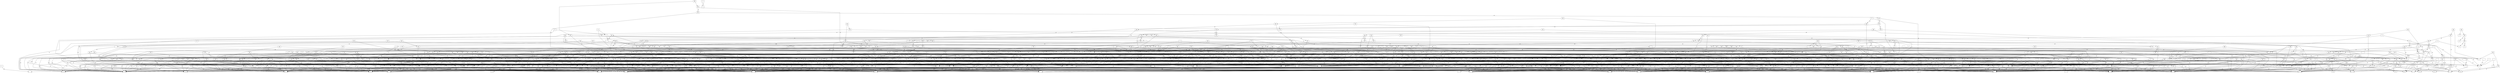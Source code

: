 digraph Pairs {
  rankdir=TB;
  node [shape=box];
  graph [splines=polyline, nodesep=0.5,  ranksep=0.75, plines=true, overlap=false];
  "" -> "" [label="x7"];
  "" -> "s" [label="x7"];
  "" -> "%" [label="x45"];
  "" -> "$" [label="x45"];
  "$" -> "e" [label="x192"];
  "$" -> " " [label="x192"];
  "%" -> "t" [label="x106"];
  "%" -> "h" [label="x106"];
  "" -> "" [label="x2"];
  "" -> "t" [label="x2"];
  "" -> "c" [label="x8"];
  "" -> "@" [label="x8"];
  "@" -> "o" [label="x74"];
  "@" -> "n" [label="x74"];
  "" -> "=";
  "" -> "u";
  "=" -> "i" [label="x92"];
  "=" -> "n" [label="x92"];
  "" -> "F";
  "" -> "";
  "" -> "l" [label="x2"];
  "" -> "" [label="x2"];
  "" -> "" [label="x3"];
  "" -> "Q" [label="x3"];
  "" -> "" [label="x4"];
  "" -> "" [label="x4"];
  "" -> "" [label="x5"];
  "" -> "$" [label="x5"];
  "" -> "~" [label="x19"];
  "" -> "c" [label="x19"];
  "~" -> "e" [label="x89"];
  "~" -> "n" [label="x89"];
  "" -> "o" [label="x45"];
  "" -> "r" [label="x45"];
  "" -> "";
  "" -> "c";
  "" -> "u" [label="x2"];
  "" -> "=" [label="x2"];
  "" -> "t" [label="x2"];
  "" -> "" [label="x2"];
  "" -> "i" [label="x9"];
  "" -> "m" [label="x9"];
  "" -> "e" [label="x4"];
  "" -> "^" [label="x4"];
  "^" -> "," [label="x47"];
  "^" -> " " [label="x47"];
  "" -> "o";
  "" -> "";
  "" -> "c" [label="x4"];
  "" -> "";
  "" -> "";
  "" -> "i" [label="x35"];
  "" -> "@" [label="x35"];
  "" -> "a" [label="x13"];
  "" -> "s" [label="x13"];
  "" -> "m" [label="x5"];
  "" -> "o" [label="x5"];
  "" -> "s" [label="x34"];
  "" -> "t" [label="x34"];
  "" -> "";
  "" -> "’";
  "" -> "y" [label="x9"];
  "" -> "|" [label="x9"];
  "|" -> "o" [label="x84"];
  "|" -> "u" [label="x84"];
  "" -> "l" [label="x3"];
  "" -> "" [label="x3"];
  "" -> "l" [label="x20"];
  "" -> " " [label="x20"];
  "" -> "e" [label="x39"];
  "" -> "+" [label="x39"];
  "+" -> "d" [label="x103"];
  "+" -> " " [label="x103"];
  "" -> "o" [label="x37"];
  "" -> "" [label="x37"];
  "" -> "f" [label="x45"];
  "" -> " " [label="x45"];
  "" -> "";
  "" -> "";
  "" -> "" [label="x2"];
  "" -> "" [label="x2"];
  "" -> "i" [label="x18"];
  "" -> "c" [label="x18"];
  "" -> "" [label="x3"];
  "" -> "" [label="x3"];
  "" -> "" [label="x4"];
  "" -> "" [label="x4"];
  "" -> "y" [label="x8"];
  "" -> "s" [label="x8"];
  "" -> "p" [label="x7"];
  "" -> "h" [label="x7"];
  "" -> "n" [label="x6"];
  "" -> "" [label="x6"];
  "" -> "o" [label="x40"];
  "" -> " " [label="x40"];
  "" -> "" [label="x2"];
  "" -> "" [label="x2"];
  "" -> "b" [label="x4"];
  "" -> "" [label="x4"];
  "" -> "u" [label="x7"];
  "" -> "6" [label="x7"];
  "6" -> "t" [label="x113"];
  "6" -> " " [label="x113"];
  "" -> "" [label="x3"];
  "" -> "^" [label="x3"];
  "" -> "e" [label="x17"];
  "" -> "d" [label="x17"];
  "" -> "";
  "" -> "";
  "" -> "" [label="x2"];
  "" -> "" [label="x2"];
  "" -> "" [label="x3"];
  "" -> "" [label="x3"];
  "" -> "" [label="x4"];
  "" -> "" [label="x4"];
  "" -> "h" [label="x17"];
  "" -> "<" [label="x17"];
  "<" -> "e" [label="x137"];
  "<" -> "r" [label="x137"];
  "" -> "@" [label="x5"];
  "" -> "" [label="x4"];
  "" -> "" [label="x4"];
  "" -> "m" [label="x5"];
  "" -> "" [label="x5"];
  "" -> "" [label="x6"];
  "" -> "$" [label="x6"];
  "" -> "a" [label="x16"];
  "" -> "d" [label="x16"];
  "" -> "" [label="x11"];
  "" -> "" [label="x11"];
  "" -> "~" [label="x25"];
  "" -> " " [label="x25"];
  "" -> "b" [label="x16"];
  "" -> "e" [label="x16"];
  "" -> "" [label="x3"];
  "" -> "" [label="x3"];
  "" -> "" [label="x4"];
  "" -> "" [label="x4"];
  "" -> "" [label="x9"];
  "" -> "" [label="x9"];
  "" -> "v" [label="x14"];
  "" -> "$" [label="x14"];
  "" -> "h" [label="x44"];
  "" -> "a" [label="x44"];
  "" -> "w" [label="x6"];
  "" -> "" [label="x6"];
  "" -> "|" [label="x10"];
  "" -> "" [label="x10"];
  "" -> "l" [label="x14"];
  "" -> "+" [label="x14"];
  "" -> "" [label="x5"];
  "" -> "" [label="x5"];
  "" -> "" [label="x6"];
  "" -> "" [label="x6"];
  "" -> "s" [label="x8"];
  "" -> "" [label="x8"];
  "" -> "" [label="x13"];
  "" -> " " [label="x13"];
  "" -> "p" [label="x8"];
  "" -> "" [label="x8"];
  "" -> "" [label="x11"];
  "" -> "s" [label="x11"];
  "" -> "r" [label="x41"];
  "" -> "e" [label="x41"];
  "" -> "" [label="x7"];
  "" -> " " [label="x7"];
  "" -> "a" [label="x35"];
  "" -> "l" [label="x35"];
  "" -> "" [label="x2"];
  "" -> "" [label="x2"];
  "" -> "" [label="x3"];
  "" -> "y" [label="x3"];
  "" -> "c" [label="x8"];
  "" -> "r" [label="x8"];
  "" -> "U" [label="x4"];
  "" -> "n" [label="x4"];
  "" -> "";
  "" -> "";
  "" -> "t" [label="x2"];
  "" -> "" [label="x2"];
  "" -> "a" [label="x33"];
  "" -> "t" [label="x33"];
  "" -> "" [label="x2"];
  "" -> "S" [label="x2"];
  "" -> "" [label="x3"];
  "" -> "" [label="x3"];
  "" -> "i" [label="x39"];
  "" -> "t" [label="x39"];
  "" -> "f" [label="x2"];
  "" -> "=" [label="x2"];
  "" -> "";
  "" -> "h";
  "" -> "i" [label="x12"];
  "" -> "s" [label="x12"];
  "" -> "" [label="x3"];
  "" -> ">" [label="x3"];
  ">" -> "s" [label="x87"];
  ">" -> " " [label="x87"];
  "" -> "h" [label="x18"];
  "" -> "i" [label="x18"];
  "" -> "l" [label="x18"];
  "" -> "i" [label="x18"];
  "" -> "f" [label="x2"];
  "" -> "e" [label="x2"];
  "" -> "";
  "" -> "“";
  "" -> "." [label="x47"];
  "" -> " " [label="x47"];
  "" -> "I" [label="x9"];
  "" -> " " [label="x9"];
  "" -> "a" [label="x9"];
  "" -> "m" [label="x9"];
  "" -> "o" [label="x11"];
  "" -> "l" [label="x11"];
  "" -> "u";
  "" -> "m";
  "" -> "c" [label="x3"];
  "" -> "" [label="x3"];
  "" -> "o" [label="x18"];
  "" -> "m" [label="x18"];
  "" -> "A";
  "" -> " ";
  "" -> "";
  "" -> ">";
  "" -> "";
  "" -> "";
  "" -> "a" [label="x2"];
  "" -> "" [label="x2"];
  "" -> "" [label="x3"];
  "" -> "$" [label="x3"];
  "" -> "u" [label="x21"];
  "" -> "s" [label="x21"];
  "" -> "b" [label="x2"];
  "" -> "" [label="x2"];
  "" -> "e" [label="x23"];
  "" -> "c" [label="x23"];
  "" -> "";
  "" -> "o" [label="x3"];
  "" -> "f" [label="x3"];
  "" -> "G";
  "" -> "";
  "" -> "" [label="x2"];
  "" -> "" [label="x2"];
  "" -> "" [label="x3"];
  "" -> "" [label="x3"];
  "" -> "" [label="x4"];
  "" -> "N" [label="x4"];
  "" -> "" [label="x5"];
  "" -> "" [label="x5"];
  "" -> "Y" [label="x6"];
  "" -> "^" [label="x6"];
  "" -> "" [label="x6"];
  "" -> "" [label="x6"];
  "" -> "I" [label="x8"];
  "" -> "T" [label="x8"];
  "" -> " " [label="x7"];
  "" -> "C" [label="x7"];
  "" -> "D" [label="x4"];
  "" -> "" [label="x4"];
  "" -> "E" [label="x9"];
  "" -> "N" [label="x9"];
  "" -> "A" [label="x9"];
  "" -> "R" [label="x9"];
  "" -> "";
  "" -> ".";
  "" -> "" [label="x3"];
  "" -> "Y" [label="x3"];
  "" -> "";
  "" -> "N";
  "" -> "R";
  "" -> "I";
  "" -> "G";
  "" -> "";
  "" -> "H" [label="x2"];
  "" -> "T" [label="x2"];
  "" -> "t" [label="x7"];
  "" -> "" [label="x7"];
  "" -> "";
  "" -> "$";
  "" -> "i" [label="x2"];
  "" -> "f" [label="x2"];
  "" -> "";
  "" -> "";
  "" -> ">" [label="x2"];
  "" -> "" [label="x2"];
  "" -> "" [label="x9"];
  "" -> "+" [label="x9"];
  "" -> "@";
  "" -> "$";
  "" -> "w" [label="x8"];
  "" -> "a" [label="x8"];
  "" -> "y" [label="x4"];
  "" -> "^" [label="x4"];
  "" -> "P" [label="x5"];
  "" -> "" [label="x5"];
  "" -> "";
  "" -> "N";
  "" -> "" [label="x7"];
  "" -> "O" [label="x7"];
  "" -> "T" [label="x12"];
  "" -> " " [label="x12"];
  "" -> "";
  "" -> "";
  "" -> "" [label="x2"];
  "" -> "d" [label="x2"];
  "" -> "a" [label="x40"];
  "" -> "r" [label="x40"];
  "" -> "";
  "" -> "";
  "" -> "c" [label="x3"];
  "" -> "e" [label="x3"];
  "" -> "i" [label="x3"];
  "" -> "v" [label="x3"];
  "" -> "";
  "" -> "";
  "" -> "" [label="x3"];
  "" -> "" [label="x3"];
  "" -> "" [label="x5"];
  "" -> "$" [label="x5"];
  "" -> "a" [label="x11"];
  "" -> "g" [label="x11"];
  "" -> "_" [label="x4"];
  "" -> "P" [label="x4"];
  "" -> "" [label="x2"];
  "" -> " " [label="x2"];
  "" -> " " [label="x30"];
  "" -> "e" [label="x36"];
  "" -> "l" [label="x36"];
  "" -> "a" [label="x29"];
  "" -> ">" [label="x29"];
  "" -> "a" [label="x25"];
  "" -> " " [label="x25"];
  "" -> "";
  "" -> "6";
  "" -> "";
  "" -> "";
  "" -> "r" [label="x4"];
  "" -> " " [label="x4"];
  "" -> "";
  "" -> "i";
  "" -> "$" [label="x16"];
  "" -> "" [label="x16"];
  "" -> "u";
  "" -> ">";
  "" -> "";
  "" -> "=";
  "" -> "p" [label="x2"];
  "" -> "o" [label="x2"];
  "" -> "." [label="x6"];
  "" -> "" [label="x6"];
  "" -> "S";
  "" -> "";
  "" -> "h" [label="x26"];
  "" -> "$" [label="x26"];
  "" -> "";
  "" -> "";
  "" -> "t" [label="x2"];
  "" -> "" [label="x2"];
  "" -> "a" [label="x7"];
  "" -> "k" [label="x7"];
  "" -> "p";
  "" -> "";
  "" -> "l" [label="x2"];
  "" -> "" [label="x2"];
  "" -> "a" [label="x25"];
  "" -> "c" [label="x25"];
  "" -> "q" [label="x3"];
  "" -> "u" [label="x3"];
  "" -> "i";
  "" -> "r";
  "" -> "";
  "" -> "";
  "" -> "n" [label="x7"];
  "" -> "g" [label="x7"];
  "" -> "," [label="x3"];
  "" -> "X" [label="x10"];
  "" -> "+" [label="x10"];
  "X" -> "a" [label="x55"];
  "X" -> "n" [label="x55"];
  "" -> "%";
  "" -> "";
  "" -> "i" [label="x3"];
  "" -> ">" [label="x3"];
  "" -> "";
  "" -> "";
  "" -> ">" [label="x2"];
  "" -> "" [label="x2"];
  "" -> "e" [label="x17"];
  "" -> "s" [label="x17"];
  "" -> "";
  "" -> "";
  "" -> "s" [label="x2"];
  "" -> "" [label="x2"];
  "" -> "a" [label="x13"];
  "" -> "b" [label="x13"];
  "" -> "s" [label="x10"];
  "" -> "" [label="x10"];
  "" -> "";
  "" -> "";
  "" -> "" [label="x8"];
  "" -> " " [label="x8"];
  "" -> "g" [label="x36"];
  "" -> "h" [label="x36"];
  "" -> "%" [label="x2"];
  "" -> "|" [label="x2"];
  "" -> "c";
  "" -> "";
  "" -> "";
  "" -> "u";
  "" -> "" [label="x3"];
  "" -> "" [label="x3"];
  "" -> "" [label="x6"];
  "" -> "" [label="x6"];
  "" -> "E" [label="x9"];
  "" -> "v" [label="x9"];
  "" -> "";
  "" -> "";
  "" -> "w" [label="x19"];
  "" -> "" [label="x19"];
  "" -> "" [label="x2"];
  "" -> "s" [label="x2"];
  "" -> "p" [label="x10"];
  "" -> "<" [label="x10"];
  "" -> "";
  "" -> "";
  "" -> "i" [label="x4"];
  "" -> "" [label="x4"];
  "" -> "m" [label="x18"];
  "" -> "i" [label="x18"];
  "" -> "";
  "" -> "";
  "" -> "" [label="x2"];
  "" -> "" [label="x2"];
  "" -> "" [label="x2"];
  "" -> "" [label="x2"];
  "" -> "t" [label="x4"];
  "" -> "";
  "" -> "";
  "" -> "" [label="x25"];
  "" -> " " [label="x25"];
  "" -> "=" [label="x31"];
  "" -> "g" [label="x31"];
  "" -> "" [label="x2"];
  "" -> "" [label="x2"];
  "" -> "t" [label="x9"];
  "" -> "<" [label="x9"];
  "" -> "" [label="x6"];
  "" -> "t" [label="x6"];
  "" -> "r" [label="x25"];
  "" -> "o" [label="x25"];
  "" -> "c";
  "" -> "";
  "" -> "" [label="x8"];
  "" -> "6" [label="x8"];
  "" -> "n" [label="x23"];
  "" -> "o" [label="x23"];
  "" -> "" [label="x3"];
  "" -> "" [label="x3"];
  "" -> "d" [label="x13"];
  "" -> "<" [label="x13"];
  "" -> "u" [label="x9"];
  "" -> "n" [label="x9"];
  "" -> "o" [label="x40"];
  "" -> "";
  "" -> "6";
  "" -> "e" [label="x2"];
  "" -> "p" [label="x2"];
  "" -> "a" [label="x9"];
  "" -> "i" [label="x9"];
  "" -> "";
  "" -> "";
  "" -> "";
  "" -> "";
  "" -> "i" [label="x10"];
  "" -> "d" [label="x10"];
  "" -> "";
  "" -> "<";
  "" -> "" [label="x12"];
  "" -> "H" [label="x12"];
  "" -> "m";
  "" -> "";
  "" -> "";
  "" -> "";
  "" -> "n" [label="x2"];
  "" -> "" [label="x2"];
  "" -> "l" [label="x17"];
  "" -> "`" [label="x17"];
  "`" -> "y" [label="x58"];
  "`" -> " " [label="x58"];
  "" -> "t" [label="x25"];
  "" -> "" [label="x25"];
  "" -> "f" [label="x10"];
  "" -> "" [label="x10"];
  "" -> "";
  "" -> "";
  "" -> "n" [label="x8"];
  "" -> " " [label="x8"];
  "" -> "" [label="x4"];
  "" -> "I" [label="x4"];
  "" -> "" [label="x2"];
  "" -> "`" [label="x2"];
  "" -> "";
  "" -> "";
  "" -> "" [label="x3"];
  "" -> "" [label="x3"];
  "" -> "" [label="x3"];
  "" -> "T" [label="x3"];
  "" -> "";
  "" -> "`";
  "" -> "h" [label="x4"];
  "" -> "e" [label="x4"];
  "" -> "s";
  "" -> "";
  "" -> "u" [label="x13"];
  "" -> "r" [label="x13"];
  "" -> "g" [label="x2"];
  "" -> "" [label="x2"];
  "" -> "";
  "" -> "";
  "" -> "|" [label="x2"];
  "" -> "s" [label="x2"];
  "" -> "";
  "" -> "";
  "" -> "p" [label="x8"];
  "" -> "" [label="x8"];
  "" -> "o" [label="x20"];
  "" -> "s" [label="x20"];
  "" -> "%";
  "" -> "";
  "" -> "" [label="x2"];
  "" -> "h" [label="x13"];
  "" -> "" [label="x13"];
  "" -> "<" [label="x46"];
  "" -> " " [label="x46"];
  "" -> "o";
  "" -> "";
  "" -> "w" [label="x3"];
  "" -> "" [label="x3"];
  "" -> "";
  "" -> "";
  "" -> "f" [label="x3"];
  "" -> "" [label="x3"];
  "" -> "" [label="x2"];
  "" -> "" [label="x2"];
  "" -> "" [label="x3"];
  "" -> "P" [label="x3"];
  "" -> "e" [label="x8"];
  "" -> ">" [label="x8"];
  "" -> "" [label="x4"];
  "" -> "w" [label="x4"];
  "" -> "k" [label="x7"];
  "" -> "" [label="x7"];
  "" -> "-" [label="x2"];
  "" -> "m" [label="x2"];
  "" -> "" [label="x2"];
  "" -> "c";
  "" -> "l";
  "" -> "f" [label="x11"];
  "" -> "i" [label="x11"];
  "" -> "s" [label="x5"];
  "" -> "e" [label="x5"];
  "" -> "";
  "" -> "";
  "" -> "%" [label="x2"];
  "" -> "" [label="x2"];
  "" -> "<" [label="x5"];
  "" -> "$" [label="x5"];
  "" -> "";
  "" -> "";
  "" -> "%" [label="x2"];
  "" -> "" [label="x2"];
  "" -> "" [label="x2"];
  "" -> "e" [label="x2"];
  "" -> "s" [label="x4"];
  "" -> "" [label="x4"];
  "" -> "s" [label="x2"];
  "" -> "" [label="x2"];
  "" -> "s" [label="x3"];
  "" -> "" [label="x3"];
  "" -> "a" [label="x13"];
  "" -> "p" [label="x13"];
  "" -> "";
  "" -> "a";
  "" -> "p" [label="x6"];
  "" -> "" [label="x6"];
  "" -> "" [label="x11"];
  "" -> "" [label="x11"];
  "" -> "k" [label="x20"];
  "" -> " " [label="x20"];
  "" -> "s";
  "" -> "k";
  "" -> "e" [label="x2"];
  "" -> "t" [label="x2"];
  "" -> "|" [label="x2"];
  "" -> "" [label="x2"];
  "" -> "n" [label="x5"];
  "" -> "+" [label="x5"];
  "" -> "";
  "" -> " ";
  "" -> "" [label="x4"];
  "" -> "6" [label="x4"];
  "" -> "j" [label="x5"];
  "" -> "" [label="x5"];
  "" -> "s";
  "" -> "m";
  "" -> "";
  "" -> "";
  "" -> "";
  "" -> "";
  "" -> "r" [label="x4"];
  "" -> "X" [label="x4"];
  "" -> "c" [label="x2"];
  "" -> "" [label="x2"];
  "" -> "" [label="x4"];
  "" -> "w" [label="x4"];
  "" -> "" [label="x4"];
  "" -> "";
  "" -> "" [label="x4"];
  "" -> "k" [label="x4"];
  "" -> "" [label="x2"];
  "" -> " " [label="x2"];
  "" -> "" [label="x2"];
  "" -> "" [label="x2"];
  "" -> "r" [label="x18"];
  "" -> "i" [label="x18"];
  "" -> "c" [label="x3"];
  "" -> "u" [label="x3"];
  "" -> "|" [label="x7"];
  "" -> ">" [label="x7"];
  "" -> "b" [label="x9"];
  "" -> "r" [label="x9"];
  "" -> "" [label="x19"];
  "" -> "6" [label="x19"];
  "" -> "" [label="x3"];
  "" -> "6" [label="x3"];
  "" -> "m";
  "" -> "<";
  "" -> "";
  "" -> "";
  "" -> "t" [label="x5"];
  "" -> "r" [label="x5"];
  "" -> "|" [label="x2"];
  "" -> "n" [label="x2"];
  "" -> "$";
  "" -> "";
  "" -> "=" [label="x16"];
  "" -> " " [label="x16"];
  "" -> "" [label="x2"];
  "" -> "A" [label="x2"];
  "" -> "b";
  "" -> "";
  "" -> "|" [label="x13"];
  "" -> "6" [label="x13"];
  "" -> "" [label="x2"];
  "" -> "d" [label="x2"];
  "" -> "" [label="x2"];
  "" -> "" [label="x2"];
  "" -> "" [label="x3"];
  "" -> "" [label="x3"];
  "" -> "" [label="x4"];
  "" -> "n" [label="x4"];
  "" -> "G" [label="x5"];
  "" -> "" [label="x5"];
  "" -> "l" [label="x6"];
  "" -> "~" [label="x6"];
  "" -> "I" [label="x3"];
  "" -> "s" [label="x3"];
  "" -> "_" [label="x5"];
  "" -> "" [label="x5"];
  "" -> "" [label="x6"];
  "" -> "" [label="x6"];
  "" -> "w" [label="x2"];
  "" -> "" [label="x2"];
  "" -> "X" [label="x19"];
  "" -> " " [label="x19"];
  "" -> "";
  "" -> "l";
  "" -> "f" [label="x2"];
  "" -> "" [label="x2"];
  "" -> "" [label="x2"];
  "" -> "" [label="x2"];
  "" -> "|";
  "" -> "r";
  "" -> "m" [label="x9"];
  "" -> " " [label="x9"];
  "" -> "";
  "" -> "n";
  "" -> "i" [label="x2"];
  "" -> "g" [label="x2"];
  "" -> "";
  "" -> "";
  "" -> "s" [label="x2"];
  "" -> "" [label="x2"];
  "" -> "" [label="x3"];
  "" -> "" [label="x3"];
  "" -> "E" [label="x5"];
  "" -> "d" [label="x5"];
  "" -> "";
  "" -> "";
  "" -> "G" [label="x2"];
  "" -> "" [label="x2"];
  "" -> "" [label="x3"];
  "" -> "" [label="x3"];
  "" -> "~" [label="x4"];
  "" -> "" [label="x4"];
  "" -> "b" [label="x5"];
  "" -> "<" [label="x5"];
  "" -> "u" [label="x10"];
  "" -> "t" [label="x10"];
  "" -> "" [label="x2"];
  "" -> "" [label="x2"];
  "" -> "P" [label="x3"];
  "" -> "" [label="x3"];
  "" -> "g";
  "" -> " ";
  "" -> "";
  "" -> "";
  "" -> "" [label="x2"];
  "" -> "s" [label="x2"];
  "" -> "";
  "" -> "";
  "" -> "" [label="x2"];
  "" -> "" [label="x2"];
  "" -> "t" [label="x4"];
  "" -> "" [label="x4"];
  "" -> "" [label="x4"];
  "" -> " " [label="x4"];
  "" -> "" [label="x11"];
  "" -> "%" [label="x11"];
  "" -> "w" [label="x15"];
  "" -> "i" [label="x15"];
  "" -> "";
  "" -> "";
  "" -> "u" [label="x2"];
  "" -> "b" [label="x2"];
  "" -> "";
  "" -> "";
  "" -> "" [label="x2"];
  "" -> "" [label="x2"];
  "" -> "" [label="x3"];
  "" -> "" [label="x3"];
  "" -> "" [label="x4"];
  "" -> "l" [label="x4"];
  "" -> "c" [label="x3"];
  "" -> "" [label="x3"];
  "" -> "" [label="x2"];
  "" -> "" [label="x2"];
  "" -> "" [label="x3"];
  "" -> "" [label="x3"];
  "" -> "m" [label="x4"];
  "" -> "" [label="x4"];
  "" -> "" [label="x4"];
  "" -> "" [label="x4"];
  "" -> "" [label="x5"];
  "" -> "" [label="x5"];
  "" -> "%" [label="x6"];
  "" -> "" [label="x6"];
  "" -> "r" [label="x10"];
  "" -> "|" [label="x10"];
  "" -> "g" [label="x5"];
  "" -> "o" [label="x5"];
  "" -> "d";
  "" -> "";
  "" -> "n" [label="x3"];
  "" -> "" [label="x3"];
  "" -> "’" [label="x5"];
  "" -> "6" [label="x5"];
  "" -> "";
  "" -> "+";
  "" -> "" [label="x4"];
  "" -> "" [label="x4"];
  "" -> "L" [label="x5"];
  "" -> "" [label="x5"];
  "" -> "" [label="x6"];
  "" -> "" [label="x6"];
  "" -> "" [label="x7"];
  "" -> "" [label="x7"];
  "" -> "" [label="x8"];
  "" -> "" [label="x8"];
  "" -> "c" [label="x31"];
  "" -> "h" [label="x31"];
  "" -> "";
  "" -> "f";
  "" -> "";
  "" -> "";
  "" -> "" [label="x2"];
  "" -> "" [label="x2"];
  "" -> "" [label="x4"];
  "" -> " " [label="x4"];
  "" -> "e" [label="x7"];
  "" -> "" [label="x7"];
  "" -> "u" [label="x2"];
  "" -> "%" [label="x2"];
  "" -> "g" [label="x2"];
  "" -> "" [label="x2"];
  "" -> "" [label="x5"];
  "" -> "6" [label="x5"];
  "" -> "" [label="x3"];
  "" -> "" [label="x3"];
  "" -> "" [label="x4"];
  "" -> "" [label="x4"];
  "" -> "" [label="x5"];
  "" -> "" [label="x5"];
  "" -> "" [label="x6"];
  "" -> "u" [label="x6"];
  "" -> "" [label="x7"];
  "" -> "" [label="x7"];
  "" -> "" [label="x8"];
  "" -> "" [label="x8"];
  "" -> "" [label="x10"];
  "" -> "" [label="x10"];
  "" -> "b" [label="x13"];
  "" -> "$" [label="x13"];
  "" -> "" [label="x16"];
  "" -> "" [label="x16"];
  "" -> "s" [label="x9"];
  "" -> "" [label="x9"];
  "" -> "|" [label="x10"];
  "" -> "" [label="x10"];
  "" -> "" [label="x6"];
  "" -> "" [label="x6"];
  "" -> "" [label="x7"];
  "" -> "" [label="x7"];
  "" -> "" [label="x8"];
  "" -> "" [label="x8"];
  "" -> "t" [label="x9"];
  "" -> "" [label="x9"];
  "" -> "" [label="x7"];
  "" -> "" [label="x7"];
  "" -> "n" [label="x4"];
  "" -> "" [label="x4"];
  "" -> "<" [label="x6"];
  "" -> "v" [label="x6"];
  "" -> "m";
  "" -> "";
  "" -> "";
  "" -> "";
  "" -> "a" [label="x4"];
  "" -> "v" [label="x4"];
  "" -> "c" [label="x2"];
  "" -> "" [label="x2"];
  "" -> "l" [label="x9"];
  "" -> "e" [label="x9"];
  "" -> "=";
  "" -> "c";
  "" -> "";
  "" -> "" [label="x2"];
  "" -> "" [label="x2"];
  "" -> "" [label="x3"];
  "" -> "" [label="x3"];
  "" -> "" [label="x2"];
  "" -> "" [label="x2"];
  "" -> "e";
  "" -> "B";
  "" -> "";
  "" -> "g";
  "" -> "t" [label="x4"];
  "" -> "o" [label="x4"];
  "" -> "e";
  "" -> "";
  "" -> "%" [label="x3"];
  "" -> "" [label="x3"];
  "" -> "";
  "" -> "";
  "" -> "";
  "" -> "w" [label="x20"];
  "" -> " " [label="x20"];
  "" -> "" [label="x2"];
  "" -> "F" [label="x2"];
  "" -> ">" [label="x3"];
  "" -> "" [label="x3"];
  "" -> "";
  "" -> "";
  "" -> "" [label="x4"];
  "" -> "S" [label="x4"];
  "" -> "";
  "" -> "";
  "" -> "c" [label="x2"];
  "" -> "" [label="x2"];
  "" -> ";" [label="x4"];
  "" -> " " [label="x4"];
  "" -> "u";
  "" -> "";
  "" -> "" [label="x2"];
  "" -> "+" [label="x2"];
  "" -> "o";
  "" -> "w";
  "" -> "a";
  "" -> "f";
  "" -> "g" [label="x2"];
  "" -> "~" [label="x2"];
  "" -> "f";
  "" -> "";
  "" -> "";
  "" -> "$";
  "" -> "v" [label="x3"];
  "" -> "<" [label="x3"];
  "" -> "";
  "" -> "";
  "" -> "v" [label="x3"];
  "" -> "" [label="x3"];
  "" -> "";
  "" -> "^";
  "" -> "" [label="x2"];
  "" -> "" [label="x2"];
  "" -> "m" [label="x7"];
  "" -> "@" [label="x7"];
  "" -> "`" [label="x2"];
  "" -> "" [label="x2"];
  "" -> "" [label="x3"];
  "" -> "" [label="x3"];
  "" -> "" [label="x4"];
  "" -> "" [label="x4"];
  "" -> "" [label="x5"];
  "" -> "i" [label="x5"];
  "" -> "" [label="x6"];
  "" -> "" [label="x6"];
  "" -> "e" [label="x15"];
  "" -> "x" [label="x15"];
  "" -> "" [label="x4"];
  "" -> "" [label="x4"];
  "" -> "" [label="x3"];
  "" -> "6" [label="x3"];
  "" -> "n" [label="x4"];
  "" -> "" [label="x4"];
  "" -> "" [label="x4"];
  "" -> "" [label="x4"];
  "" -> "" [label="x5"];
  "" -> "" [label="x5"];
  "" -> "b" [label="x6"];
  "" -> "" [label="x6"];
  "" -> "l" [label="x11"];
  "" -> "o" [label="x11"];
  "" -> "";
  "" -> "";
  "" -> "a" [label="x2"];
  "" -> "" [label="x2"];
  "" -> "";
  "" -> "";
  "" -> "" [label="x2"];
  "" -> "c" [label="x2"];
  "" -> "l" [label="x2"];
  "" -> "" [label="x2"];
  "" -> "w" [label="x3"];
  "" -> "" [label="x3"];
  "" -> "a" [label="x2"];
  "" -> "`" [label="x2"];
  "" -> "y";
  "" -> "-";
  "" -> "";
  "" -> "";
  "" -> "e" [label="x15"];
  "" -> "l" [label="x7"];
  "" -> "=" [label="x7"];
  "" -> "3";
  "" -> "";
  "" -> "" [label="x2"];
  "" -> "" [label="x2"];
  "" -> "" [label="x3"];
  "" -> "" [label="x3"];
  "" -> "";
  "" -> "";
  "" -> "" [label="x3"];
  "" -> "" [label="x3"];
  "" -> "" [label="x2"];
  "" -> "" [label="x2"];
  "" -> "" [label="x3"];
  "" -> "r" [label="x3"];
  "" -> "" [label="x3"];
  "" -> "" [label="x3"];
  "" -> "l" [label="x6"];
  "" -> "u" [label="x6"];
  "" -> "" [label="x4"];
  "" -> "l" [label="x4"];
  "" -> "[" [label="x5"];
  "" -> "I" [label="x5"];
  "" -> "]";
  "" -> "";
  "" -> "";
  "" -> "p";
  "" -> "" [label="x2"];
  "" -> "i" [label="x2"];
  "" -> "" [label="x4"];
  "" -> "e";
  "" -> "a";
  "" -> "" [label="x7"];
  "" -> " " [label="x7"];
  "" -> "d" [label="x2"];
  "" -> "i" [label="x2"];
  "" -> "";
  "" -> "t";
  "" -> "w" [label="x3"];
  "" -> "" [label="x3"];
  "" -> "" [label="x2"];
  "" -> "" [label="x2"];
  "" -> "e" [label="x7"];
  "" -> "v" [label="x7"];
  "" -> "";
  "" -> "m";
  "" -> "";
  "" -> "m";
  "" -> "p";
  "" -> "";
  "" -> "t" [label="x2"];
  "" -> "" [label="x2"];
  "" -> "~" [label="x2"];
  "" -> "6" [label="x2"];
  "" -> "”" [label="x3"];
  "" -> " " [label="x3"];
  "" -> "" [label="x2"];
  "" -> "" [label="x2"];
  "" -> "M" [label="x3"];
  "" -> "" [label="x3"];
  "" -> "" [label="x2"];
  "" -> "" [label="x2"];
  "" -> "" [label="x3"];
  "" -> "" [label="x3"];
  "" -> "" [label="x4"];
  "" -> "" [label="x4"];
  "" -> "" [label="x5"];
  "" -> "Y" [label="x5"];
  "" -> "N" [label="x6"];
  "" -> "" [label="x6"];
  "" -> "e" [label="x8"];
  "" -> "" [label="x8"];
  "" -> "" [label="x3"];
  "" -> "6" [label="x3"];
  "" -> "" [label="x3"];
  "" -> "" [label="x3"];
  "" -> "";
  "" -> "i";
  "" -> "";
  "" -> "^";
  "" -> "" [label="x2"];
  "" -> "y" [label="x2"];
  "" -> "a" [label="x8"];
  "" -> "6" [label="x8"];
  "" -> "s" [label="x2"];
  "" -> "" [label="x2"];
  "" -> "" [label="x2"];
  "" -> "r" [label="x2"];
  "" -> "" [label="x7"];
  "" -> "" [label="x7"];
  "" -> "u" [label="x8"];
  "" -> "y" [label="x8"];
  "" -> "" [label="x8"];
  "" -> "S" [label="x8"];
  "" -> "t";
  "" -> "|";
  "" -> ":" [label="x7"];
  "" -> " " [label="x7"];
  "" -> "h";
  "" -> "";
  "" -> "" [label="x4"];
  "" -> "" [label="x4"];
  "" -> "" [label="x5"];
  "" -> "d" [label="x5"];
  "" -> "V" [label="x6"];
  "" -> "" [label="x6"];
  "" -> "" [label="x5"];
  "" -> "" [label="x5"];
  "" -> "" [label="x2"];
  "" -> "" [label="x2"];
  "" -> "“";
  "" -> "";
  "" -> "" [label="x2"];
  "" -> "" [label="x2"];
  "" -> "" [label="x3"];
  "" -> "" [label="x3"];
  "" -> "" [label="x4"];
  "" -> "" [label="x4"];
  "" -> "" [label="x3"];
  "" -> "" [label="x3"];
  "" -> "l" [label="x4"];
  "" -> "" [label="x4"];
  "" -> "T" [label="x6"];
  "" -> "" [label="x6"];
  "" -> "";
  "" -> "";
  "" -> "" [label="x2"];
  "" -> "" [label="x2"];
  "" -> "" [label="x3"];
  "" -> "e" [label="x3"];
  "" -> "e" [label="x5"];
  "" -> "y" [label="x5"];
  "" -> "’" [label="x5"];
  "" -> ">" [label="x5"];
  "" -> "" [label="x2"];
  "" -> "" [label="x2"];
  "" -> "-" [label="x3"];
  "" -> "" [label="x3"];
  "" -> "" [label="x4"];
  "" -> "" [label="x4"];
  "" -> "" [label="x5"];
  "" -> "w" [label="x5"];
  "" -> "l" [label="x8"];
  "" -> "a" [label="x8"];
  "" -> "=" [label="x5"];
  "" -> "-" [label="x5"];
  "" -> "%" [label="x4"];
  "" -> "<" [label="x4"];
  "" -> "~";
  "" -> "|";
  "" -> "i";
  "" -> "";
  "" -> "";
  "" -> "p";
  "" -> "F" [label="x5"];
  "" -> " " [label="x5"];
  "" -> "";
  "" -> "i";
  "" -> "%" [label="x6"];
  "" -> "e" [label="x6"];
  "" -> "s";
  "" -> "a";
  "" -> "m";
  "" -> "";
  "" -> "~" [label="x7"];
  "" -> "t" [label="x7"];
  "" -> "f";
  "" -> "";
  "" -> "" [label="x2"];
  "" -> "" [label="x2"];
  "" -> "~" [label="x3"];
  "" -> "d" [label="x3"];
  "" -> "@" [label="x6"];
  "" -> " " [label="x6"];
  "" -> "o" [label="x5"];
  "" -> "d" [label="x5"];
  "" -> "s" [label="x7"];
  "" -> "h" [label="x7"];
  "" -> "E";
  "" -> "A";
  "" -> "S";
  "" -> "";
  "" -> "" [label="x2"];
  "" -> "" [label="x2"];
  "" -> "" [label="x3"];
  "" -> "" [label="x3"];
  "" -> "E" [label="x4"];
  "" -> "D" [label="x4"];
  "" -> "" [label="x4"];
  "" -> "" [label="x4"];
  "" -> "";
  "" -> "";
  "" -> "l" [label="x4"];
  "" -> "B";
  "" -> "";
  "" -> "%" [label="x4"];
  "" -> "" [label="x4"];
  "" -> "";
  "" -> "";
  "" -> "";
  "" -> "";
  "" -> "w" [label="x5"];
  "" -> "" [label="x5"];
  "" -> "" [label="x2"];
  "" -> "" [label="x2"];
  "" -> ".";
  "" -> "_";
  "" -> "|";
  "" -> " ";
  "" -> "k";
  "" -> "";
  "" -> "" [label="x2"];
  "" -> "W" [label="x2"];
  "" -> "" [label="x3"];
  "" -> "" [label="x3"];
  "" -> "" [label="x4"];
  "" -> "“" [label="x4"];
  "" -> "p";
  "" -> "a";
  "" -> "f";
  "" -> "";
  "" -> "u" [label="x2"];
  "" -> "" [label="x2"];
  "" -> "a" [label="x3"];
  "" -> "=" [label="x3"];
  "" -> "s" [label="x3"];
  "" -> "6" [label="x3"];
  "" -> "" [label="x4"];
  "" -> "$" [label="x4"];
  "" -> "";
  "" -> "";
  "" -> "u" [label="x2"];
  "" -> "" [label="x2"];
  "" -> "" [label="x3"];
  "" -> "" [label="x3"];
  "" -> "w" [label="x9"];
  "" -> "h" [label="x9"];
  "" -> "";
  "" -> "";
  "" -> "" [label="x2"];
  "" -> "" [label="x2"];
  "" -> "" [label="x3"];
  "" -> "" [label="x3"];
  "" -> "N" [label="x3"];
  "" -> "i" [label="x3"];
  "" -> "a";
  "" -> "";
  "" -> "p" [label="x4"];
  "" -> "" [label="x4"];
  "" -> "t";
  "" -> "";
  "" -> "w" [label="x2"];
  "" -> "e" [label="x2"];
  "" -> "l";
  "" -> "";
  "" -> "" [label="x3"];
  "" -> "<" [label="x3"];
  "" -> "" [label="x3"];
  "" -> "`" [label="x3"];
  "" -> "" [label="x2"];
  "" -> "" [label="x2"];
  "" -> "" [label="x3"];
  "" -> "" [label="x3"];
  "" -> "M" [label="x4"];
  "" -> "" [label="x4"];
  "" -> "S" [label="x3"];
  "" -> "" [label="x3"];
  "" -> "+";
  "" -> "";
  "" -> "m" [label="x3"];
  "" -> "X" [label="x3"];
  "" -> "v";
  "" -> "o";
  "" -> "w" [label="x5"];
  "" -> "r" [label="x5"];
  "" -> "" [label="x5"];
  "" -> "$" [label="x5"];
  "" -> "e" [label="x3"];
  "" -> "m" [label="x3"];
  "" -> "" [label="x2"];
  "" -> "k" [label="x2"];
  "" -> "k" [label="x5"];
  "" -> "$" [label="x5"];
  "" -> "" [label="x4"];
  "" -> "" [label="x4"];
  "" -> "";
  "" -> "";
  "" -> "d" [label="x4"];
  "" -> "" [label="x4"];
  "" -> "n" [label="x4"];
  "" -> "" [label="x4"];
  "" -> "" [label="x4"];
  "" -> "s" [label="x4"];
  "" -> "";
  "" -> "";
  "" -> "a" [label="x2"];
  "" -> "+" [label="x2"];
  "" -> "";
  "" -> "";
  "" -> "";
  "" -> "";
  "" -> "" [label="x2"];
  "" -> " " [label="x2"];
  "" -> "";
  "" -> "$";
  "" -> "";
  "" -> "";
  "" -> "" [label="x2"];
  "" -> "p" [label="x2"];
  "" -> "";
  "" -> "u";
  "" -> "c" [label="x2"];
  "" -> "k" [label="x2"];
  "" -> "b" [label="x3"];
  "" -> "" [label="x3"];
  "" -> "X" [label="x4"];
  "" -> "d" [label="x4"];
  "" -> "" [label="x3"];
  "" -> "g" [label="x3"];
  "" -> "H";
  "" -> "E";
  "" -> "d";
  "" -> "";
  "" -> "";
  "" -> "";
  "" -> "Z" [label="x2"];
  "" -> "" [label="x2"];
  "" -> "<" [label="x3"];
  "" -> "" [label="x3"];
  "" -> "=";
  "" -> "v";
  "" -> "" [label="x3"];
  "" -> "" [label="x3"];
  "" -> "" [label="x4"];
  "" -> "" [label="x4"];
  "" -> "E" [label="x4"];
  "" -> "" [label="x4"];
  "" -> "" [label="x2"];
  "" -> "" [label="x2"];
  "" -> "" [label="x3"];
  "" -> "" [label="x3"];
  "" -> "f";
  "" -> "";
  "" -> "t" [label="x3"];
  "" -> "" [label="x3"];
  "" -> "";
  "" -> "";
  "" -> "c" [label="x2"];
  "" -> "" [label="x2"];
  "" -> "d" [label="x2"];
  "" -> "" [label="x2"];
  "" -> "";
  "" -> "";
  "" -> "" [label="x2"];
  "" -> "" [label="x2"];
  "" -> "l" [label="x3"];
  "" -> "" [label="x3"];
  "" -> "";
  "" -> "";
  "" -> "h" [label="x2"];
  "" -> "" [label="x2"];
  "" -> ">";
  "" -> "";
  "" -> "w";
  "" -> "$";
  "" -> "" [label="x2"];
  "" -> "F" [label="x2"];
  "" -> "" [label="x3"];
  "" -> "" [label="x3"];
  "" -> "e" [label="x2"];
  "" -> "6" [label="x2"];
  "" -> "" [label="x2"];
  "" -> "t" [label="x2"];
  "" -> "";
  "" -> "";
  "" -> "p" [label="x2"];
  "" -> "" [label="x2"];
  "" -> "";
  "" -> "+";
  "" -> "m" [label="x2"];
  "" -> "=" [label="x2"];
  "" -> "a";
  "" -> "";
  "" -> "u";
  "" -> "p";
  "" -> "r";
  "" -> "";
  "" -> "g";
  "" -> "";
  "" -> "";
  "" -> "|";
  "" -> "";
  "" -> "$";
  "" -> "o" [label="x3"];
  "" -> "p" [label="x3"];
  "" -> "";
  "" -> "";
  "" -> "" [label="x2"];
  "" -> "v" [label="x2"];
  "" -> "h";
  "" -> "”" [label="x2"];
  "" -> "" [label="x2"];
  "" -> "s" [label="x2"];
  "" -> "u" [label="x2"];
  "" -> "";
  "" -> "";
  "" -> "e" [label="x2"];
  "" -> "" [label="x2"];
  "" -> "g" [label="x4"];
  "" -> "";
  "" -> "";
  "" -> "";
  "" -> "";
  "" -> "~";
  "" -> "^";
  "" -> "" [label="x2"];
  "" -> "" [label="x2"];
  "" -> "+" [label="x2"];
  "" -> "" [label="x2"];
  "" -> "" [label="x2"];
  "" -> "" [label="x2"];
  "" -> "w" [label="x2"];
  "" -> "w";
  "" -> ".";
  "" -> "";
  "" -> "";
  "" -> "" [label="x2"];
  "" -> "" [label="x2"];
  "" -> "";
  "" -> "";
  "" -> "" [label="x2"];
  "" -> "" [label="x2"];
  "" -> "" [label="x3"];
  "" -> "" [label="x3"];
  "" -> "" [label="x3"];
  "" -> "" [label="x3"];
  "" -> "" [label="x2"];
  "" -> "" [label="x2"];
  "" -> "%" [label="x2"];
  "" -> "" [label="x2"];
  "" -> "";
  "" -> "t";
  "" -> "";
  "" -> "";
  "" -> "";
  "" -> "";
  "" -> "";
  "" -> "";
  "" -> "" [label="x2"];
  "" -> "" [label="x2"];
  "" -> "b" [label="x2"];
  "" -> "" [label="x2"];
  "" -> "h";
  "" -> "u";
  "" -> "m" [label="x3"];
  "" -> "" [label="x3"];
  "" -> "";
  "" -> "l";
  "" -> "y";
  "" -> "";
  "" -> "" [label="x3"];
  "" -> "" [label="x3"];
  "" -> "`" [label="x4"];
  "" -> "" [label="x4"];
  "" -> "b" [label="x4"];
  "" -> "" [label="x4"];
  "" -> "" [label="x3"];
  "" -> "" [label="x3"];
  "" -> "" [label="x4"];
  "" -> "t" [label="x4"];
  "" -> "s" [label="x3"];
  "" -> "" [label="x3"];
  "" -> "J";
  "" -> "";
  "" -> "";
  "" -> "<";
  "" -> "" [label="x2"];
  "" -> "" [label="x2"];
  "" -> "";
  "" -> "e";
  "" -> "s" [label="x4"];
  "" -> "p" [label="x4"];
  "" -> "B";
  "" -> "O";
  "" -> "O";
  "" -> "K";
  "" -> "=";
  "" -> "";
  "" -> "";
  "" -> "";
  "" -> "t" [label="x2"];
  "" -> "" [label="x2"];
  "" -> "O";
  "" -> "h";
  "" -> "f";
  "" -> "";
  "" -> "p" [label="x2"];
  "" -> "e" [label="x2"];
  "" -> "" [label="x2"];
  "" -> "`" [label="x2"];
  "" -> "$";
  "" -> "";
  "" -> "*" [label="x2"];
  "" -> "l" [label="x4"];
  "" -> "$" [label="x4"];
  "" -> "";
  "" -> "f";
  "" -> "";
  "" -> "`";
  "" -> "" [label="x2"];
  "" -> "" [label="x2"];
  "" -> "l" [label="x3"];
  "" -> "" [label="x3"];
  "" -> "" [label="x3"];
  "" -> "" [label="x3"];
  "" -> "" [label="x4"];
  "" -> "" [label="x4"];
  "" -> "s";
  "" -> "" [label="x3"];
  "" -> "~" [label="x3"];
  "" -> "w";
  "" -> "";
  "" -> "";
  "" -> "o";
  "" -> "";
  "" -> "h";
  "" -> "";
  "" -> "X";
  "" -> "";
  "" -> "";
  "" -> "" [label="x3"];
  "" -> "" [label="x3"];
  "" -> "";
  "" -> "p";
  "" -> "p";
  "" -> "=";
  "" -> "1";
  "" -> "";
  "" -> "9" [label="x2"];
  "" -> "" [label="x2"];
  "" -> "3" [label="x3"];
  "" -> "2" [label="x3"];
  "" -> "i";
  "" -> "6";
  "" -> "";
  "" -> "m";
  "" -> "b";
  "" -> "`";
  "" -> "f";
  "" -> "";
  "" -> "";
  "" -> "";
  "" -> "u" [label="x3"];
  "" -> "l" [label="x3"];
  "" -> "f";
  "" -> "";
  "" -> "";
  "" -> "";
  "" -> "c";
  "" -> "";
  "" -> "$" [label="x2"];
  "" -> "" [label="x2"];
  "" -> "";
  "" -> "";
  "" -> "";
  "" -> "+";
  "" -> "@";
  "" -> "g";
  "" -> "a";
  "" -> "";
  "" -> "c";
  "" -> "X";
  "" -> "";
  "" -> "";
  "" -> "";
  "" -> "";
  "" -> "m";
  "" -> "u";
  "" -> "";
  "" -> "";
  "" -> "" [label="x2"];
  "" -> "" [label="x2"];
  "" -> "" [label="x2"];
  "" -> "" [label="x2"];
  "" -> "";
  "" -> "";
  "" -> "m" [label="x2"];
  "" -> "" [label="x2"];
  "" -> "";
  "" -> "$";
  "" -> "" [label="x2"];
  "" -> "" [label="x2"];
  "" -> "";
  "" -> "a";
  "" -> "p" [label="x2"];
  "" -> "" [label="x2"];
  "" -> "t" [label="x2"];
  "" -> "u" [label="x2"];
  "" -> "w";
  "" -> "";
  "" -> "";
  "" -> "";
  "" -> "s";
  "" -> "i";
  "" -> "r";
  "" -> "a";
  "" -> "";
  "" -> "";
  "" -> "l" [label="x2"];
  "" -> "d" [label="x2"];
  "" -> "";
  "" -> "W";
  "" -> "";
  "" -> "t";
  "" -> "" [label="x2"];
  "" -> "" [label="x2"];
  "" -> "";
  "" -> "";
  "" -> "";
  "" -> "n";
  "" -> "";
  "" -> "t";
  "" -> "p" [label="x2"];
  "" -> " " [label="x2"];
  "" -> "";
  "" -> "6";
  "" -> "";
  "" -> "p";
  "" -> "n";
  "" -> "e";
  "" -> "";
  "" -> "l";
  "" -> "";
  "" -> "h";
  "" -> "y";
  "" -> "";
  "" -> "";
  "" -> "o";
  "" -> "";
  "" -> "";
  "" -> "";
  "" -> "";
  "" -> "`";
  "" -> "";
  "" -> "t";
  "" -> "l" [label="x2"];
  "" -> "" [label="x2"];
  "" -> "m";
  "" -> "";
  "" -> "d";
  "" -> "o";
  "" -> "";
  "" -> "";
  "" -> "f";
  "" -> "6";
  "" -> "f" [label="x2"];
  "" -> "";
  "" -> "";
  "" -> "m";
  "" -> "`";
  "" -> "^";
  "" -> "";
  "" -> "";
  "" -> "";
  "" -> "";
  "" -> "";
  "" -> "";
  "" -> "";
  "" -> "";
  "" -> "";
  "" -> "";
  "" -> "";
  "" -> "";
  "" -> "";
  "" -> "";
  "" -> "";
  "" -> "";
  "" -> "d";
  "" -> "";
  "" -> "";
  "" -> "~";
  "" -> "s";
  "" -> "l";
  "" -> "X";
  "" -> "";
  "" -> "";
  "" -> "";
  "" -> "";
  "" -> "l" [label="x2"];
  "" -> "" [label="x2"];
  "" -> "";
  "" -> "";
  "" -> "";
  "" -> "";
  "" -> "";
  "" -> "";
  "" -> "";
  "" -> "f";
  "" -> "";
  "" -> ">";
  "" -> "i";
  "" -> "";
  "" -> "";
  "" -> "t";
}
